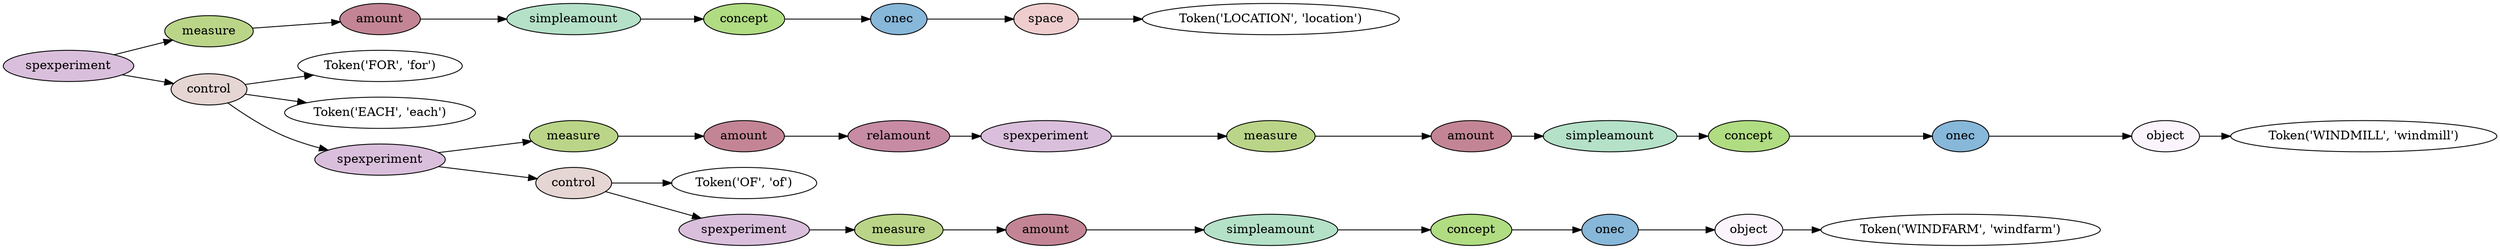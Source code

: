 digraph G {
rankdir=LR;
0 [label="Token('LOCATION', 'location')"];
1 [fillcolor="#efcdce", label=space, style=filled];
1 -> 0;
2 [fillcolor="#87b7d9", label=onec, style=filled];
2 -> 1;
3 [fillcolor="#b0dc82", label=concept, style=filled];
3 -> 2;
4 [fillcolor="#b4e1c8", label=simpleamount, style=filled];
4 -> 3;
5 [fillcolor="#c38595", label=amount, style=filled];
5 -> 4;
6 [fillcolor="#bad588", label=measure, style=filled];
6 -> 5;
7 [label="Token('FOR', 'for')"];
8 [label="Token('EACH', 'each')"];
9 [label="Token('WINDMILL', 'windmill')"];
10 [fillcolor="#fbf4fd", label=object, style=filled];
10 -> 9;
11 [fillcolor="#87b7d9", label=onec, style=filled];
11 -> 10;
12 [fillcolor="#b0dc82", label=concept, style=filled];
12 -> 11;
13 [fillcolor="#b4e1c8", label=simpleamount, style=filled];
13 -> 12;
14 [fillcolor="#c38595", label=amount, style=filled];
14 -> 13;
15 [fillcolor="#bad588", label=measure, style=filled];
15 -> 14;
16 [fillcolor="#dabfdc", label=spexperiment, style=filled];
16 -> 15;
17 [fillcolor="#c78ba4", label=relamount, style=filled];
17 -> 16;
18 [fillcolor="#c38595", label=amount, style=filled];
18 -> 17;
19 [fillcolor="#bad588", label=measure, style=filled];
19 -> 18;
20 [label="Token('OF', 'of')"];
21 [label="Token('WINDFARM', 'windfarm')"];
22 [fillcolor="#fbf4fd", label=object, style=filled];
22 -> 21;
23 [fillcolor="#87b7d9", label=onec, style=filled];
23 -> 22;
24 [fillcolor="#b0dc82", label=concept, style=filled];
24 -> 23;
25 [fillcolor="#b4e1c8", label=simpleamount, style=filled];
25 -> 24;
26 [fillcolor="#c38595", label=amount, style=filled];
26 -> 25;
27 [fillcolor="#bad588", label=measure, style=filled];
27 -> 26;
28 [fillcolor="#dabfdc", label=spexperiment, style=filled];
28 -> 27;
29 [fillcolor="#e5d5d3", label=control, style=filled];
29 -> 20;
29 -> 28;
30 [fillcolor="#dabfdc", label=spexperiment, style=filled];
30 -> 19;
30 -> 29;
31 [fillcolor="#e5d5d3", label=control, style=filled];
31 -> 7;
31 -> 8;
31 -> 30;
32 [fillcolor="#dabfdc", label=spexperiment, style=filled];
32 -> 6;
32 -> 31;
}
